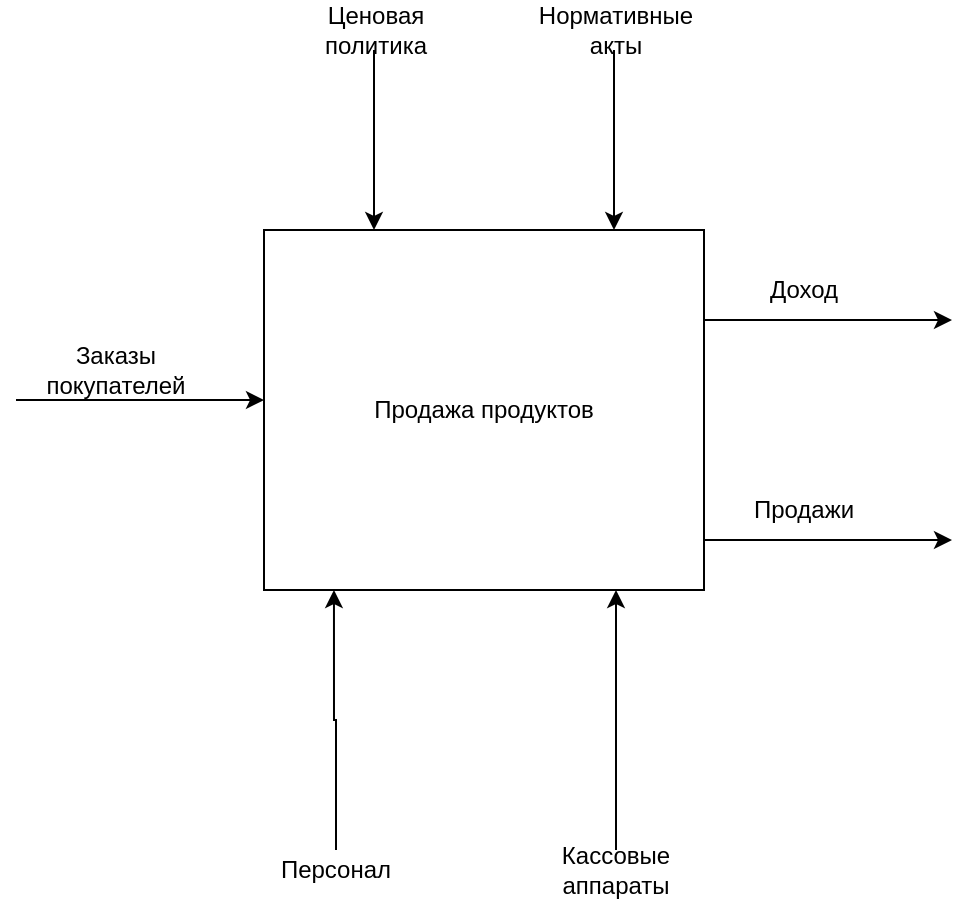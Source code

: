 <mxfile version="13.8.5" type="github">
  <diagram id="_np8LFvxiJXb23xXrw2T" name="Страница 1">
    <mxGraphModel dx="1422" dy="762" grid="1" gridSize="10" guides="1" tooltips="1" connect="1" arrows="1" fold="1" page="1" pageScale="1" pageWidth="827" pageHeight="1169" math="0" shadow="0">
      <root>
        <mxCell id="0" />
        <mxCell id="1" parent="0" />
        <mxCell id="cQTp0JBLYS7mNWiIGho8-1" value="Продажа продуктов" style="rounded=0;whiteSpace=wrap;html=1;fillColor=none;" vertex="1" parent="1">
          <mxGeometry x="304" y="240" width="220" height="180" as="geometry" />
        </mxCell>
        <mxCell id="cQTp0JBLYS7mNWiIGho8-2" value="" style="endArrow=classic;html=1;entryX=0;entryY=0.25;entryDx=0;entryDy=0;" edge="1" parent="1">
          <mxGeometry width="50" height="50" relative="1" as="geometry">
            <mxPoint x="180" y="325" as="sourcePoint" />
            <mxPoint x="304" y="325" as="targetPoint" />
          </mxGeometry>
        </mxCell>
        <mxCell id="cQTp0JBLYS7mNWiIGho8-3" value="Заказы покупателей" style="text;html=1;strokeColor=none;fillColor=none;align=center;verticalAlign=middle;whiteSpace=wrap;rounded=0;" vertex="1" parent="1">
          <mxGeometry x="190" y="300" width="80" height="20" as="geometry" />
        </mxCell>
        <mxCell id="cQTp0JBLYS7mNWiIGho8-6" value="" style="endArrow=classic;html=1;entryX=0;entryY=0.25;entryDx=0;entryDy=0;" edge="1" parent="1">
          <mxGeometry width="50" height="50" relative="1" as="geometry">
            <mxPoint x="524" y="285" as="sourcePoint" />
            <mxPoint x="648" y="285" as="targetPoint" />
          </mxGeometry>
        </mxCell>
        <mxCell id="cQTp0JBLYS7mNWiIGho8-7" value="Доход" style="text;html=1;strokeColor=none;fillColor=none;align=center;verticalAlign=middle;whiteSpace=wrap;rounded=0;" vertex="1" parent="1">
          <mxGeometry x="534" y="260" width="80" height="20" as="geometry" />
        </mxCell>
        <mxCell id="cQTp0JBLYS7mNWiIGho8-8" value="" style="endArrow=classic;html=1;entryX=0;entryY=0.25;entryDx=0;entryDy=0;" edge="1" parent="1">
          <mxGeometry width="50" height="50" relative="1" as="geometry">
            <mxPoint x="524" y="395" as="sourcePoint" />
            <mxPoint x="648" y="395" as="targetPoint" />
          </mxGeometry>
        </mxCell>
        <mxCell id="cQTp0JBLYS7mNWiIGho8-9" value="Продажи" style="text;html=1;strokeColor=none;fillColor=none;align=center;verticalAlign=middle;whiteSpace=wrap;rounded=0;" vertex="1" parent="1">
          <mxGeometry x="534" y="370" width="80" height="20" as="geometry" />
        </mxCell>
        <mxCell id="cQTp0JBLYS7mNWiIGho8-10" value="" style="endArrow=classic;html=1;entryX=0.25;entryY=0;entryDx=0;entryDy=0;" edge="1" parent="1" target="cQTp0JBLYS7mNWiIGho8-1">
          <mxGeometry width="50" height="50" relative="1" as="geometry">
            <mxPoint x="359" y="150" as="sourcePoint" />
            <mxPoint x="390" y="160" as="targetPoint" />
          </mxGeometry>
        </mxCell>
        <mxCell id="cQTp0JBLYS7mNWiIGho8-11" value="Ценовая политика" style="text;html=1;strokeColor=none;fillColor=none;align=center;verticalAlign=middle;whiteSpace=wrap;rounded=0;" vertex="1" parent="1">
          <mxGeometry x="340" y="130" width="40" height="20" as="geometry" />
        </mxCell>
        <mxCell id="cQTp0JBLYS7mNWiIGho8-12" value="" style="endArrow=classic;html=1;entryX=0.25;entryY=0;entryDx=0;entryDy=0;" edge="1" parent="1">
          <mxGeometry width="50" height="50" relative="1" as="geometry">
            <mxPoint x="479" y="150" as="sourcePoint" />
            <mxPoint x="479" y="240" as="targetPoint" />
          </mxGeometry>
        </mxCell>
        <mxCell id="cQTp0JBLYS7mNWiIGho8-13" value="Нормативные акты" style="text;html=1;strokeColor=none;fillColor=none;align=center;verticalAlign=middle;whiteSpace=wrap;rounded=0;" vertex="1" parent="1">
          <mxGeometry x="460" y="130" width="40" height="20" as="geometry" />
        </mxCell>
        <mxCell id="cQTp0JBLYS7mNWiIGho8-18" style="edgeStyle=orthogonalEdgeStyle;rounded=0;orthogonalLoop=1;jettySize=auto;html=1;entryX=0.159;entryY=1;entryDx=0;entryDy=0;entryPerimeter=0;" edge="1" parent="1" source="cQTp0JBLYS7mNWiIGho8-17" target="cQTp0JBLYS7mNWiIGho8-1">
          <mxGeometry relative="1" as="geometry" />
        </mxCell>
        <mxCell id="cQTp0JBLYS7mNWiIGho8-17" value="Персонал" style="text;html=1;strokeColor=none;fillColor=none;align=center;verticalAlign=middle;whiteSpace=wrap;rounded=0;" vertex="1" parent="1">
          <mxGeometry x="310" y="550" width="60" height="20" as="geometry" />
        </mxCell>
        <mxCell id="cQTp0JBLYS7mNWiIGho8-19" style="edgeStyle=orthogonalEdgeStyle;rounded=0;orthogonalLoop=1;jettySize=auto;html=1;" edge="1" parent="1" source="cQTp0JBLYS7mNWiIGho8-20">
          <mxGeometry relative="1" as="geometry">
            <mxPoint x="480" y="420" as="targetPoint" />
            <Array as="points">
              <mxPoint x="480" y="420" />
            </Array>
          </mxGeometry>
        </mxCell>
        <mxCell id="cQTp0JBLYS7mNWiIGho8-20" value="Кассовые аппараты" style="text;html=1;strokeColor=none;fillColor=none;align=center;verticalAlign=middle;whiteSpace=wrap;rounded=0;" vertex="1" parent="1">
          <mxGeometry x="450" y="550" width="60" height="20" as="geometry" />
        </mxCell>
      </root>
    </mxGraphModel>
  </diagram>
</mxfile>
